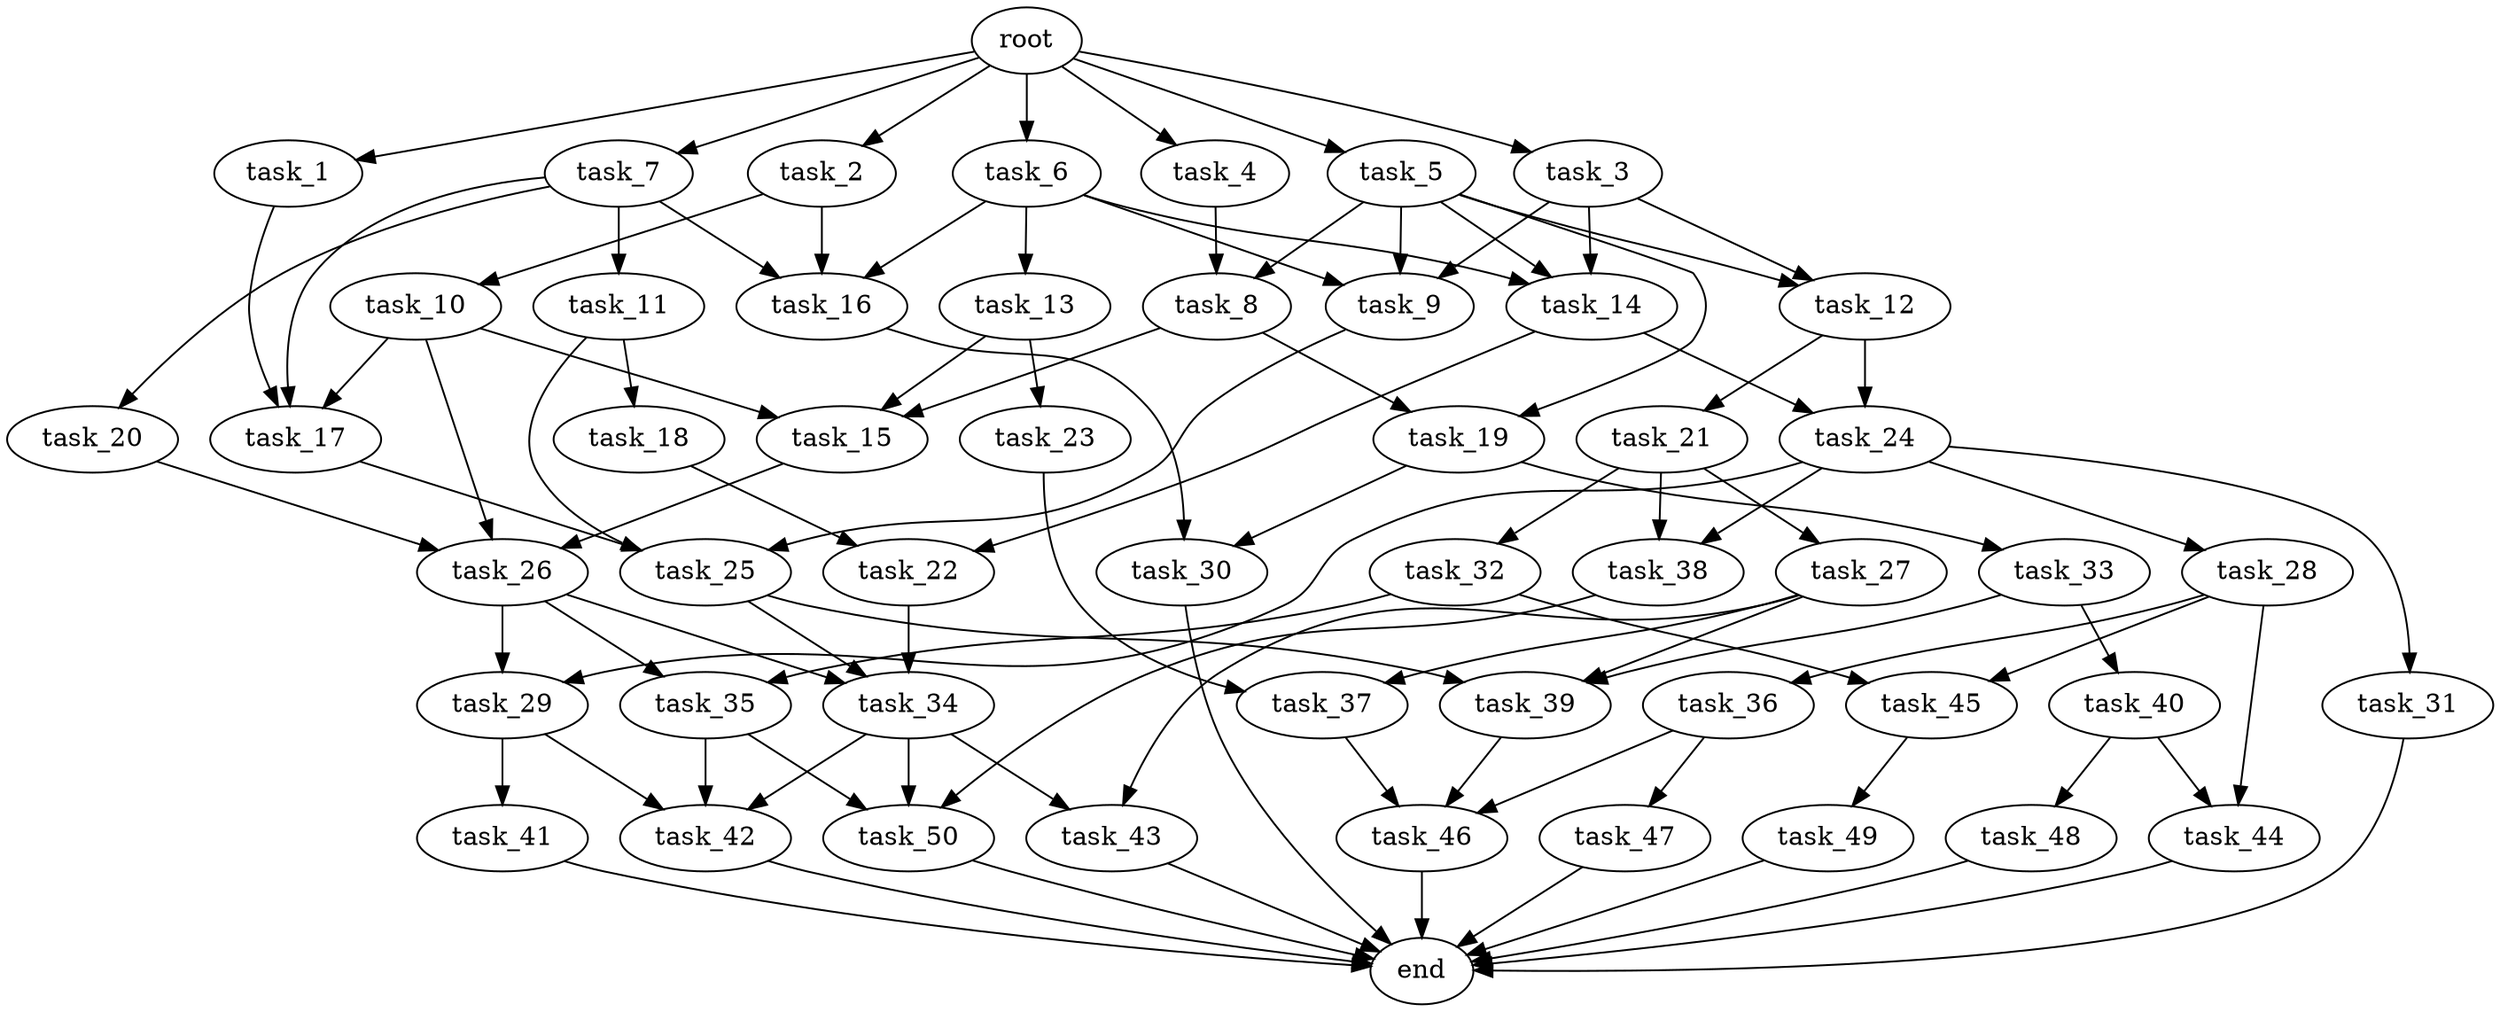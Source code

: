 digraph G {
  root [size="0.000000e+00"];
  task_1 [size="7.174890e+09"];
  task_2 [size="8.245697e+09"];
  task_3 [size="7.333757e+09"];
  task_4 [size="7.144094e+09"];
  task_5 [size="5.330132e+08"];
  task_6 [size="5.432640e+09"];
  task_7 [size="5.841090e+09"];
  task_8 [size="1.426607e+09"];
  task_9 [size="2.076955e+09"];
  task_10 [size="9.356121e+09"];
  task_11 [size="3.412594e+08"];
  task_12 [size="7.430893e+09"];
  task_13 [size="1.123944e+08"];
  task_14 [size="1.975939e+09"];
  task_15 [size="2.332982e+09"];
  task_16 [size="7.616871e+09"];
  task_17 [size="6.828315e+09"];
  task_18 [size="6.322925e+09"];
  task_19 [size="5.374524e+09"];
  task_20 [size="8.107167e+09"];
  task_21 [size="2.106211e+09"];
  task_22 [size="2.810027e+09"];
  task_23 [size="3.986838e+09"];
  task_24 [size="7.660670e+09"];
  task_25 [size="8.258126e+08"];
  task_26 [size="3.601114e+09"];
  task_27 [size="4.869171e+09"];
  task_28 [size="5.474704e+09"];
  task_29 [size="9.219283e+09"];
  task_30 [size="2.694553e+09"];
  task_31 [size="2.191986e+09"];
  task_32 [size="1.011175e+09"];
  task_33 [size="5.238124e+09"];
  task_34 [size="7.108930e+09"];
  task_35 [size="6.263368e+09"];
  task_36 [size="7.527658e+09"];
  task_37 [size="6.871146e+09"];
  task_38 [size="1.137604e+09"];
  task_39 [size="9.494826e+09"];
  task_40 [size="5.714097e+09"];
  task_41 [size="3.857038e+09"];
  task_42 [size="1.666086e+08"];
  task_43 [size="9.772458e+09"];
  task_44 [size="6.278708e+09"];
  task_45 [size="2.958628e+09"];
  task_46 [size="8.441662e+09"];
  task_47 [size="3.566066e+09"];
  task_48 [size="3.025215e+09"];
  task_49 [size="8.320156e+09"];
  task_50 [size="1.441650e+09"];
  end [size="0.000000e+00"];

  root -> task_1 [size="1.000000e-12"];
  root -> task_2 [size="1.000000e-12"];
  root -> task_3 [size="1.000000e-12"];
  root -> task_4 [size="1.000000e-12"];
  root -> task_5 [size="1.000000e-12"];
  root -> task_6 [size="1.000000e-12"];
  root -> task_7 [size="1.000000e-12"];
  task_1 -> task_17 [size="2.276105e+08"];
  task_2 -> task_10 [size="9.356121e+08"];
  task_2 -> task_16 [size="2.538957e+08"];
  task_3 -> task_9 [size="6.923185e+07"];
  task_3 -> task_12 [size="3.715446e+08"];
  task_3 -> task_14 [size="6.586464e+07"];
  task_4 -> task_8 [size="7.133033e+07"];
  task_5 -> task_8 [size="7.133033e+07"];
  task_5 -> task_9 [size="6.923185e+07"];
  task_5 -> task_12 [size="3.715446e+08"];
  task_5 -> task_14 [size="6.586464e+07"];
  task_5 -> task_19 [size="2.687262e+08"];
  task_6 -> task_9 [size="6.923185e+07"];
  task_6 -> task_13 [size="1.123944e+07"];
  task_6 -> task_14 [size="6.586464e+07"];
  task_6 -> task_16 [size="2.538957e+08"];
  task_7 -> task_11 [size="3.412594e+07"];
  task_7 -> task_16 [size="2.538957e+08"];
  task_7 -> task_17 [size="2.276105e+08"];
  task_7 -> task_20 [size="8.107167e+08"];
  task_8 -> task_15 [size="7.776608e+07"];
  task_8 -> task_19 [size="2.687262e+08"];
  task_9 -> task_25 [size="2.752709e+07"];
  task_10 -> task_15 [size="7.776608e+07"];
  task_10 -> task_17 [size="2.276105e+08"];
  task_10 -> task_26 [size="1.200371e+08"];
  task_11 -> task_18 [size="6.322925e+08"];
  task_11 -> task_25 [size="2.752709e+07"];
  task_12 -> task_21 [size="2.106211e+08"];
  task_12 -> task_24 [size="3.830335e+08"];
  task_13 -> task_15 [size="7.776608e+07"];
  task_13 -> task_23 [size="3.986838e+08"];
  task_14 -> task_22 [size="1.405013e+08"];
  task_14 -> task_24 [size="3.830335e+08"];
  task_15 -> task_26 [size="1.200371e+08"];
  task_16 -> task_30 [size="1.347276e+08"];
  task_17 -> task_25 [size="2.752709e+07"];
  task_18 -> task_22 [size="1.405013e+08"];
  task_19 -> task_30 [size="1.347276e+08"];
  task_19 -> task_33 [size="5.238124e+08"];
  task_20 -> task_26 [size="1.200371e+08"];
  task_21 -> task_27 [size="4.869171e+08"];
  task_21 -> task_32 [size="1.011175e+08"];
  task_21 -> task_38 [size="5.688022e+07"];
  task_22 -> task_34 [size="2.369643e+08"];
  task_23 -> task_37 [size="3.435573e+08"];
  task_24 -> task_28 [size="5.474704e+08"];
  task_24 -> task_29 [size="4.609642e+08"];
  task_24 -> task_31 [size="2.191986e+08"];
  task_24 -> task_38 [size="5.688022e+07"];
  task_25 -> task_34 [size="2.369643e+08"];
  task_25 -> task_39 [size="3.164942e+08"];
  task_26 -> task_29 [size="4.609642e+08"];
  task_26 -> task_34 [size="2.369643e+08"];
  task_26 -> task_35 [size="3.131684e+08"];
  task_27 -> task_37 [size="3.435573e+08"];
  task_27 -> task_39 [size="3.164942e+08"];
  task_27 -> task_43 [size="4.886229e+08"];
  task_28 -> task_36 [size="7.527658e+08"];
  task_28 -> task_44 [size="3.139354e+08"];
  task_28 -> task_45 [size="1.479314e+08"];
  task_29 -> task_41 [size="3.857038e+08"];
  task_29 -> task_42 [size="5.553621e+06"];
  task_30 -> end [size="1.000000e-12"];
  task_31 -> end [size="1.000000e-12"];
  task_32 -> task_35 [size="3.131684e+08"];
  task_32 -> task_45 [size="1.479314e+08"];
  task_33 -> task_39 [size="3.164942e+08"];
  task_33 -> task_40 [size="5.714097e+08"];
  task_34 -> task_42 [size="5.553621e+06"];
  task_34 -> task_43 [size="4.886229e+08"];
  task_34 -> task_50 [size="4.805502e+07"];
  task_35 -> task_42 [size="5.553621e+06"];
  task_35 -> task_50 [size="4.805502e+07"];
  task_36 -> task_46 [size="2.813887e+08"];
  task_36 -> task_47 [size="3.566066e+08"];
  task_37 -> task_46 [size="2.813887e+08"];
  task_38 -> task_50 [size="4.805502e+07"];
  task_39 -> task_46 [size="2.813887e+08"];
  task_40 -> task_44 [size="3.139354e+08"];
  task_40 -> task_48 [size="3.025215e+08"];
  task_41 -> end [size="1.000000e-12"];
  task_42 -> end [size="1.000000e-12"];
  task_43 -> end [size="1.000000e-12"];
  task_44 -> end [size="1.000000e-12"];
  task_45 -> task_49 [size="8.320156e+08"];
  task_46 -> end [size="1.000000e-12"];
  task_47 -> end [size="1.000000e-12"];
  task_48 -> end [size="1.000000e-12"];
  task_49 -> end [size="1.000000e-12"];
  task_50 -> end [size="1.000000e-12"];
}
